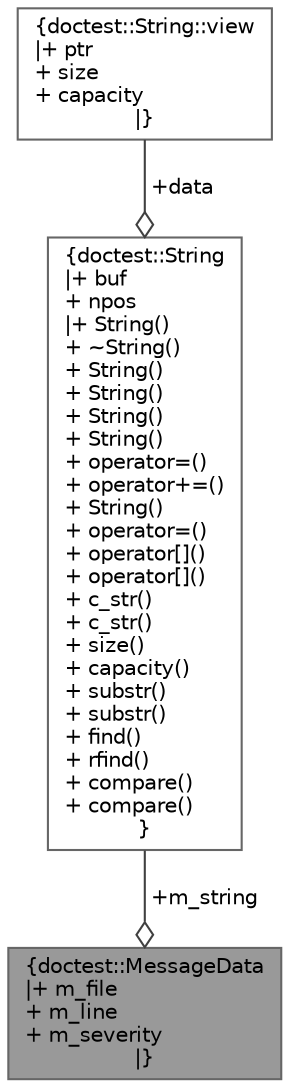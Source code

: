 digraph "doctest::MessageData"
{
 // LATEX_PDF_SIZE
  bgcolor="transparent";
  edge [fontname=Helvetica,fontsize=10,labelfontname=Helvetica,labelfontsize=10];
  node [fontname=Helvetica,fontsize=10,shape=box,height=0.2,width=0.4];
  Node1 [label="{doctest::MessageData\n|+ m_file\l+ m_line\l+ m_severity\l|}",height=0.2,width=0.4,color="gray40", fillcolor="grey60", style="filled", fontcolor="black",tooltip=" "];
  Node2 -> Node1 [color="grey25",style="solid",label=" +m_string" ,arrowhead="odiamond"];
  Node2 [label="{doctest::String\n|+ buf\l+ npos\l|+ String()\l+ ~String()\l+ String()\l+ String()\l+ String()\l+ String()\l+ operator=()\l+ operator+=()\l+ String()\l+ operator=()\l+ operator[]()\l+ operator[]()\l+ c_str()\l+ c_str()\l+ size()\l+ capacity()\l+ substr()\l+ substr()\l+ find()\l+ rfind()\l+ compare()\l+ compare()\l}",height=0.2,width=0.4,color="gray40", fillcolor="white", style="filled",URL="$classdoctest_1_1_string.html",tooltip=" "];
  Node3 -> Node2 [color="grey25",style="solid",label=" +data" ,arrowhead="odiamond"];
  Node3 [label="{doctest::String::view\n|+ ptr\l+ size\l+ capacity\l|}",height=0.2,width=0.4,color="gray40", fillcolor="white", style="filled",tooltip=" "];
}

